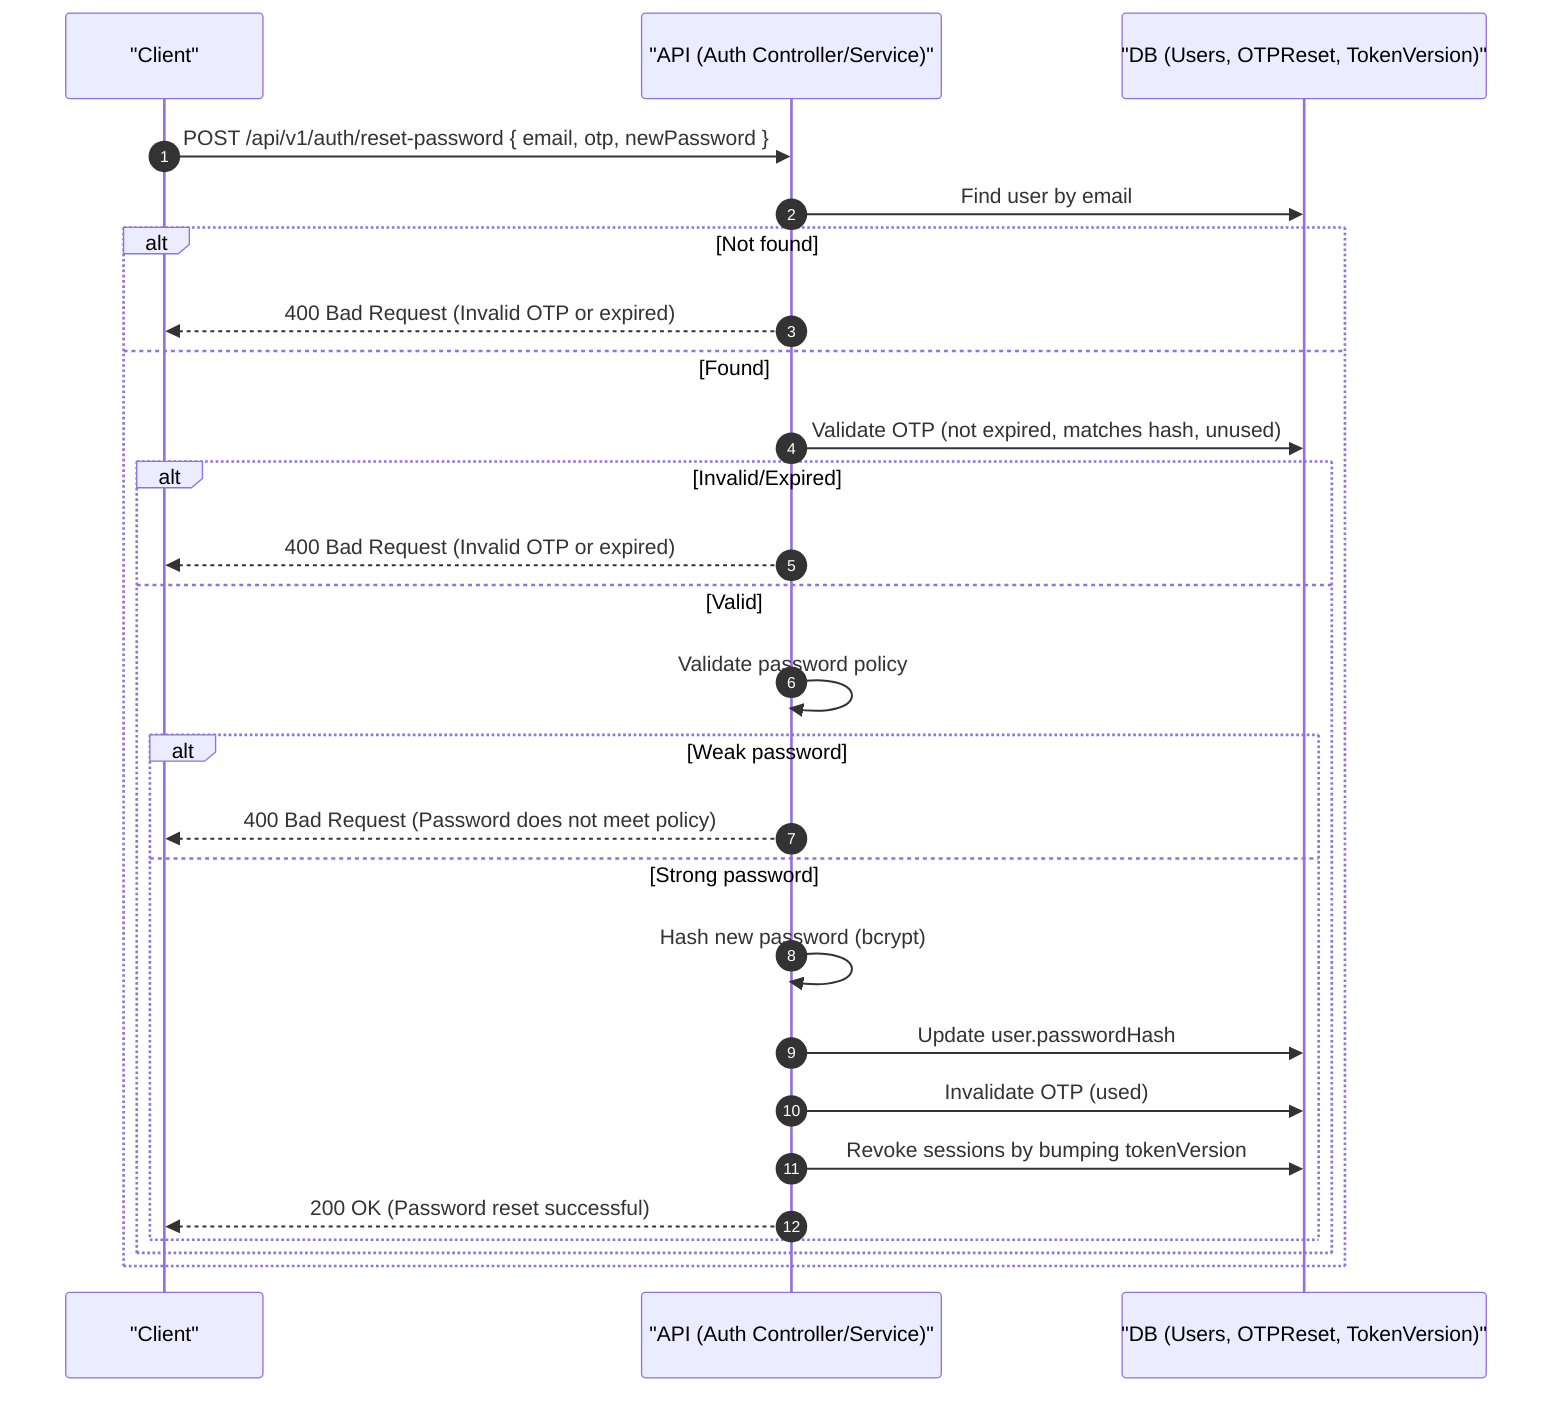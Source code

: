 sequenceDiagram
    autonumber
    participant C as "Client"
    participant A as "API (Auth Controller/Service)"
    participant D as "DB (Users, OTPReset, TokenVersion)"

    C->>A: POST /api/v1/auth/reset-password { email, otp, newPassword }
    A->>D: Find user by email
    alt Not found
      A-->>C: 400 Bad Request (Invalid OTP or expired)
    else Found
      A->>D: Validate OTP (not expired, matches hash, unused)
      alt Invalid/Expired
        A-->>C: 400 Bad Request (Invalid OTP or expired)
      else Valid
        A->>A: Validate password policy
        alt Weak password
          A-->>C: 400 Bad Request (Password does not meet policy)
        else Strong password
          A->>A: Hash new password (bcrypt)
          A->>D: Update user.passwordHash
          A->>D: Invalidate OTP (used)
          A->>D: Revoke sessions by bumping tokenVersion
          A-->>C: 200 OK (Password reset successful)
        end
      end
    end